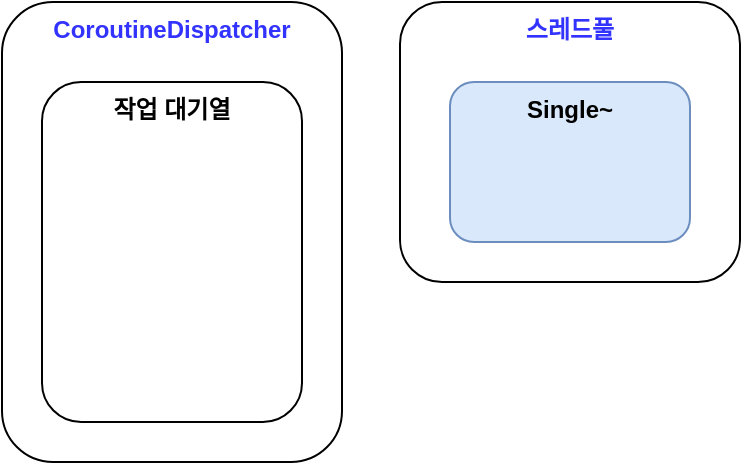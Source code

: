 <mxfile version="26.1.1">
  <diagram name="Page-1" id="3Puhly3Syni0S2hvBEFH">
    <mxGraphModel dx="1114" dy="878" grid="1" gridSize="10" guides="1" tooltips="1" connect="1" arrows="1" fold="1" page="1" pageScale="1" pageWidth="827" pageHeight="1169" math="0" shadow="0">
      <root>
        <mxCell id="0" />
        <mxCell id="1" parent="0" />
        <mxCell id="MOWRylZJA4SuomRfpCXU-1" value="스레드풀" style="rounded=1;whiteSpace=wrap;html=1;fontStyle=1;verticalAlign=top;fontColor=#3333FF;" vertex="1" parent="1">
          <mxGeometry x="329" y="170" width="170" height="140" as="geometry" />
        </mxCell>
        <mxCell id="MOWRylZJA4SuomRfpCXU-2" value="Single~" style="rounded=1;whiteSpace=wrap;html=1;verticalAlign=top;fontStyle=1;fillColor=#dae8fc;strokeColor=#6c8ebf;" vertex="1" parent="1">
          <mxGeometry x="354" y="210" width="120" height="80" as="geometry" />
        </mxCell>
        <mxCell id="MOWRylZJA4SuomRfpCXU-5" value="CoroutineDispatcher" style="rounded=1;whiteSpace=wrap;html=1;fontStyle=1;verticalAlign=top;fontColor=#3333FF;" vertex="1" parent="1">
          <mxGeometry x="130" y="170" width="170" height="230" as="geometry" />
        </mxCell>
        <mxCell id="MOWRylZJA4SuomRfpCXU-6" value="작업 대기열" style="rounded=1;whiteSpace=wrap;html=1;fontStyle=1;verticalAlign=top;" vertex="1" parent="1">
          <mxGeometry x="150" y="210" width="130" height="170" as="geometry" />
        </mxCell>
      </root>
    </mxGraphModel>
  </diagram>
</mxfile>
